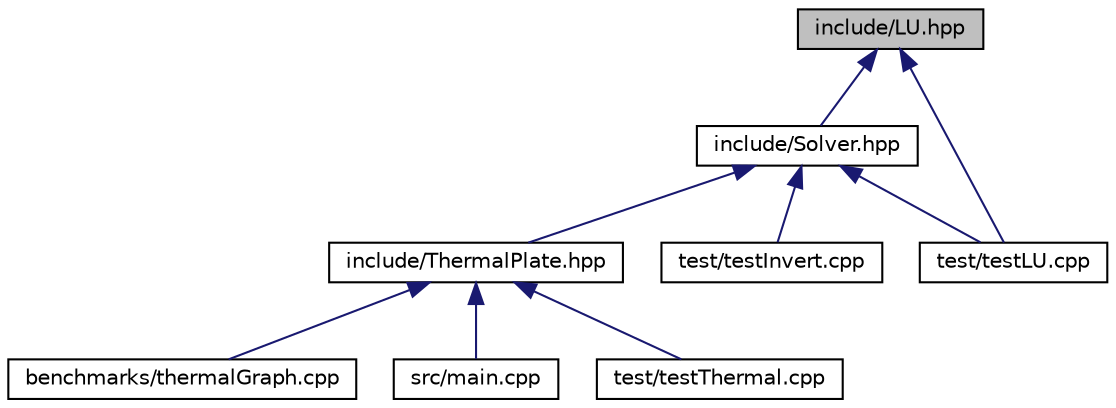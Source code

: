 digraph "include/LU.hpp"
{
  edge [fontname="Helvetica",fontsize="10",labelfontname="Helvetica",labelfontsize="10"];
  node [fontname="Helvetica",fontsize="10",shape=record];
  Node32 [label="include/LU.hpp",height=0.2,width=0.4,color="black", fillcolor="grey75", style="filled", fontcolor="black"];
  Node32 -> Node33 [dir="back",color="midnightblue",fontsize="10",style="solid"];
  Node33 [label="include/Solver.hpp",height=0.2,width=0.4,color="black", fillcolor="white", style="filled",URL="$d1/d19/Solver_8hpp.html"];
  Node33 -> Node34 [dir="back",color="midnightblue",fontsize="10",style="solid"];
  Node34 [label="include/ThermalPlate.hpp",height=0.2,width=0.4,color="black", fillcolor="white", style="filled",URL="$dd/de8/ThermalPlate_8hpp.html"];
  Node34 -> Node35 [dir="back",color="midnightblue",fontsize="10",style="solid"];
  Node35 [label="benchmarks/thermalGraph.cpp",height=0.2,width=0.4,color="black", fillcolor="white", style="filled",URL="$dc/dc9/thermalGraph_8cpp.html"];
  Node34 -> Node36 [dir="back",color="midnightblue",fontsize="10",style="solid"];
  Node36 [label="src/main.cpp",height=0.2,width=0.4,color="black", fillcolor="white", style="filled",URL="$df/d0a/main_8cpp.html"];
  Node34 -> Node37 [dir="back",color="midnightblue",fontsize="10",style="solid"];
  Node37 [label="test/testThermal.cpp",height=0.2,width=0.4,color="black", fillcolor="white", style="filled",URL="$dd/dd7/testThermal_8cpp.html"];
  Node33 -> Node38 [dir="back",color="midnightblue",fontsize="10",style="solid"];
  Node38 [label="test/testInvert.cpp",height=0.2,width=0.4,color="black", fillcolor="white", style="filled",URL="$d6/d21/testInvert_8cpp.html"];
  Node33 -> Node39 [dir="back",color="midnightblue",fontsize="10",style="solid"];
  Node39 [label="test/testLU.cpp",height=0.2,width=0.4,color="black", fillcolor="white", style="filled",URL="$d9/d82/testLU_8cpp.html"];
  Node32 -> Node39 [dir="back",color="midnightblue",fontsize="10",style="solid"];
}
